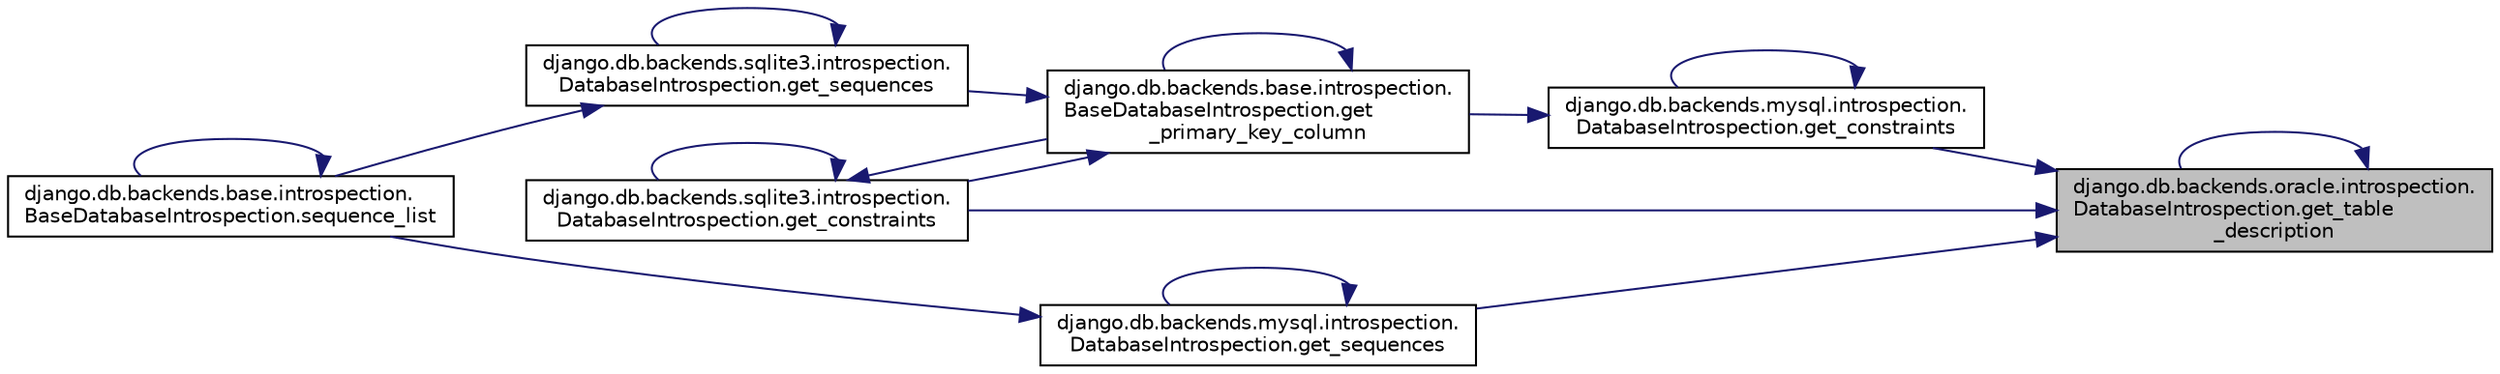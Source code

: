 digraph "django.db.backends.oracle.introspection.DatabaseIntrospection.get_table_description"
{
 // LATEX_PDF_SIZE
  edge [fontname="Helvetica",fontsize="10",labelfontname="Helvetica",labelfontsize="10"];
  node [fontname="Helvetica",fontsize="10",shape=record];
  rankdir="RL";
  Node1 [label="django.db.backends.oracle.introspection.\lDatabaseIntrospection.get_table\l_description",height=0.2,width=0.4,color="black", fillcolor="grey75", style="filled", fontcolor="black",tooltip=" "];
  Node1 -> Node2 [dir="back",color="midnightblue",fontsize="10",style="solid",fontname="Helvetica"];
  Node2 [label="django.db.backends.mysql.introspection.\lDatabaseIntrospection.get_constraints",height=0.2,width=0.4,color="black", fillcolor="white", style="filled",URL="$da/dba/classdjango_1_1db_1_1backends_1_1mysql_1_1introspection_1_1_database_introspection.html#a5589cadb850af8f1549e838982d06693",tooltip=" "];
  Node2 -> Node2 [dir="back",color="midnightblue",fontsize="10",style="solid",fontname="Helvetica"];
  Node2 -> Node3 [dir="back",color="midnightblue",fontsize="10",style="solid",fontname="Helvetica"];
  Node3 [label="django.db.backends.base.introspection.\lBaseDatabaseIntrospection.get\l_primary_key_column",height=0.2,width=0.4,color="black", fillcolor="white", style="filled",URL="$d3/dd2/classdjango_1_1db_1_1backends_1_1base_1_1introspection_1_1_base_database_introspection.html#a6dca5ec9408937161399640e19536f7e",tooltip=" "];
  Node3 -> Node4 [dir="back",color="midnightblue",fontsize="10",style="solid",fontname="Helvetica"];
  Node4 [label="django.db.backends.sqlite3.introspection.\lDatabaseIntrospection.get_constraints",height=0.2,width=0.4,color="black", fillcolor="white", style="filled",URL="$d4/d0d/classdjango_1_1db_1_1backends_1_1sqlite3_1_1introspection_1_1_database_introspection.html#a1850aff20afcf3d63fbe054ed629a9a7",tooltip=" "];
  Node4 -> Node4 [dir="back",color="midnightblue",fontsize="10",style="solid",fontname="Helvetica"];
  Node4 -> Node3 [dir="back",color="midnightblue",fontsize="10",style="solid",fontname="Helvetica"];
  Node3 -> Node3 [dir="back",color="midnightblue",fontsize="10",style="solid",fontname="Helvetica"];
  Node3 -> Node5 [dir="back",color="midnightblue",fontsize="10",style="solid",fontname="Helvetica"];
  Node5 [label="django.db.backends.sqlite3.introspection.\lDatabaseIntrospection.get_sequences",height=0.2,width=0.4,color="black", fillcolor="white", style="filled",URL="$d4/d0d/classdjango_1_1db_1_1backends_1_1sqlite3_1_1introspection_1_1_database_introspection.html#a13bbb1e70bebdb3553c20cba5938e97b",tooltip=" "];
  Node5 -> Node5 [dir="back",color="midnightblue",fontsize="10",style="solid",fontname="Helvetica"];
  Node5 -> Node6 [dir="back",color="midnightblue",fontsize="10",style="solid",fontname="Helvetica"];
  Node6 [label="django.db.backends.base.introspection.\lBaseDatabaseIntrospection.sequence_list",height=0.2,width=0.4,color="black", fillcolor="white", style="filled",URL="$d3/dd2/classdjango_1_1db_1_1backends_1_1base_1_1introspection_1_1_base_database_introspection.html#afb6be74e4344b030e4a6842c048399f4",tooltip=" "];
  Node6 -> Node6 [dir="back",color="midnightblue",fontsize="10",style="solid",fontname="Helvetica"];
  Node1 -> Node4 [dir="back",color="midnightblue",fontsize="10",style="solid",fontname="Helvetica"];
  Node1 -> Node7 [dir="back",color="midnightblue",fontsize="10",style="solid",fontname="Helvetica"];
  Node7 [label="django.db.backends.mysql.introspection.\lDatabaseIntrospection.get_sequences",height=0.2,width=0.4,color="black", fillcolor="white", style="filled",URL="$da/dba/classdjango_1_1db_1_1backends_1_1mysql_1_1introspection_1_1_database_introspection.html#a1e72c21518edccc101e9dfcff1fdd7ff",tooltip=" "];
  Node7 -> Node7 [dir="back",color="midnightblue",fontsize="10",style="solid",fontname="Helvetica"];
  Node7 -> Node6 [dir="back",color="midnightblue",fontsize="10",style="solid",fontname="Helvetica"];
  Node1 -> Node1 [dir="back",color="midnightblue",fontsize="10",style="solid",fontname="Helvetica"];
}
